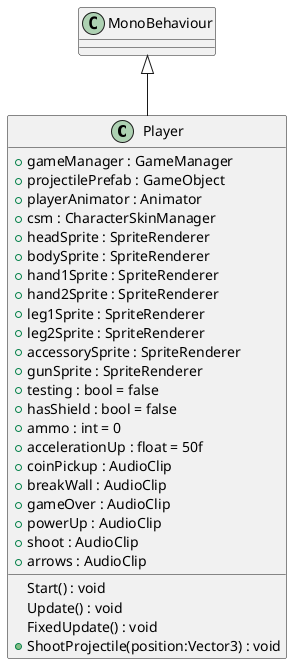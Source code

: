 @startuml
class Player {
    + gameManager : GameManager
    + projectilePrefab : GameObject
    + playerAnimator : Animator
    + csm : CharacterSkinManager
    + headSprite : SpriteRenderer
    + bodySprite : SpriteRenderer
    + hand1Sprite : SpriteRenderer
    + hand2Sprite : SpriteRenderer
    + leg1Sprite : SpriteRenderer
    + leg2Sprite : SpriteRenderer
    + accessorySprite : SpriteRenderer
    + gunSprite : SpriteRenderer
    + testing : bool = false
    + hasShield : bool = false
    + ammo : int = 0
    + accelerationUp : float = 50f
    + coinPickup : AudioClip
    + breakWall : AudioClip
    + gameOver : AudioClip
    + powerUp : AudioClip
    + shoot : AudioClip
    + arrows : AudioClip
    Start() : void
    Update() : void
    FixedUpdate() : void
    + ShootProjectile(position:Vector3) : void
}
MonoBehaviour <|-- Player
@enduml
